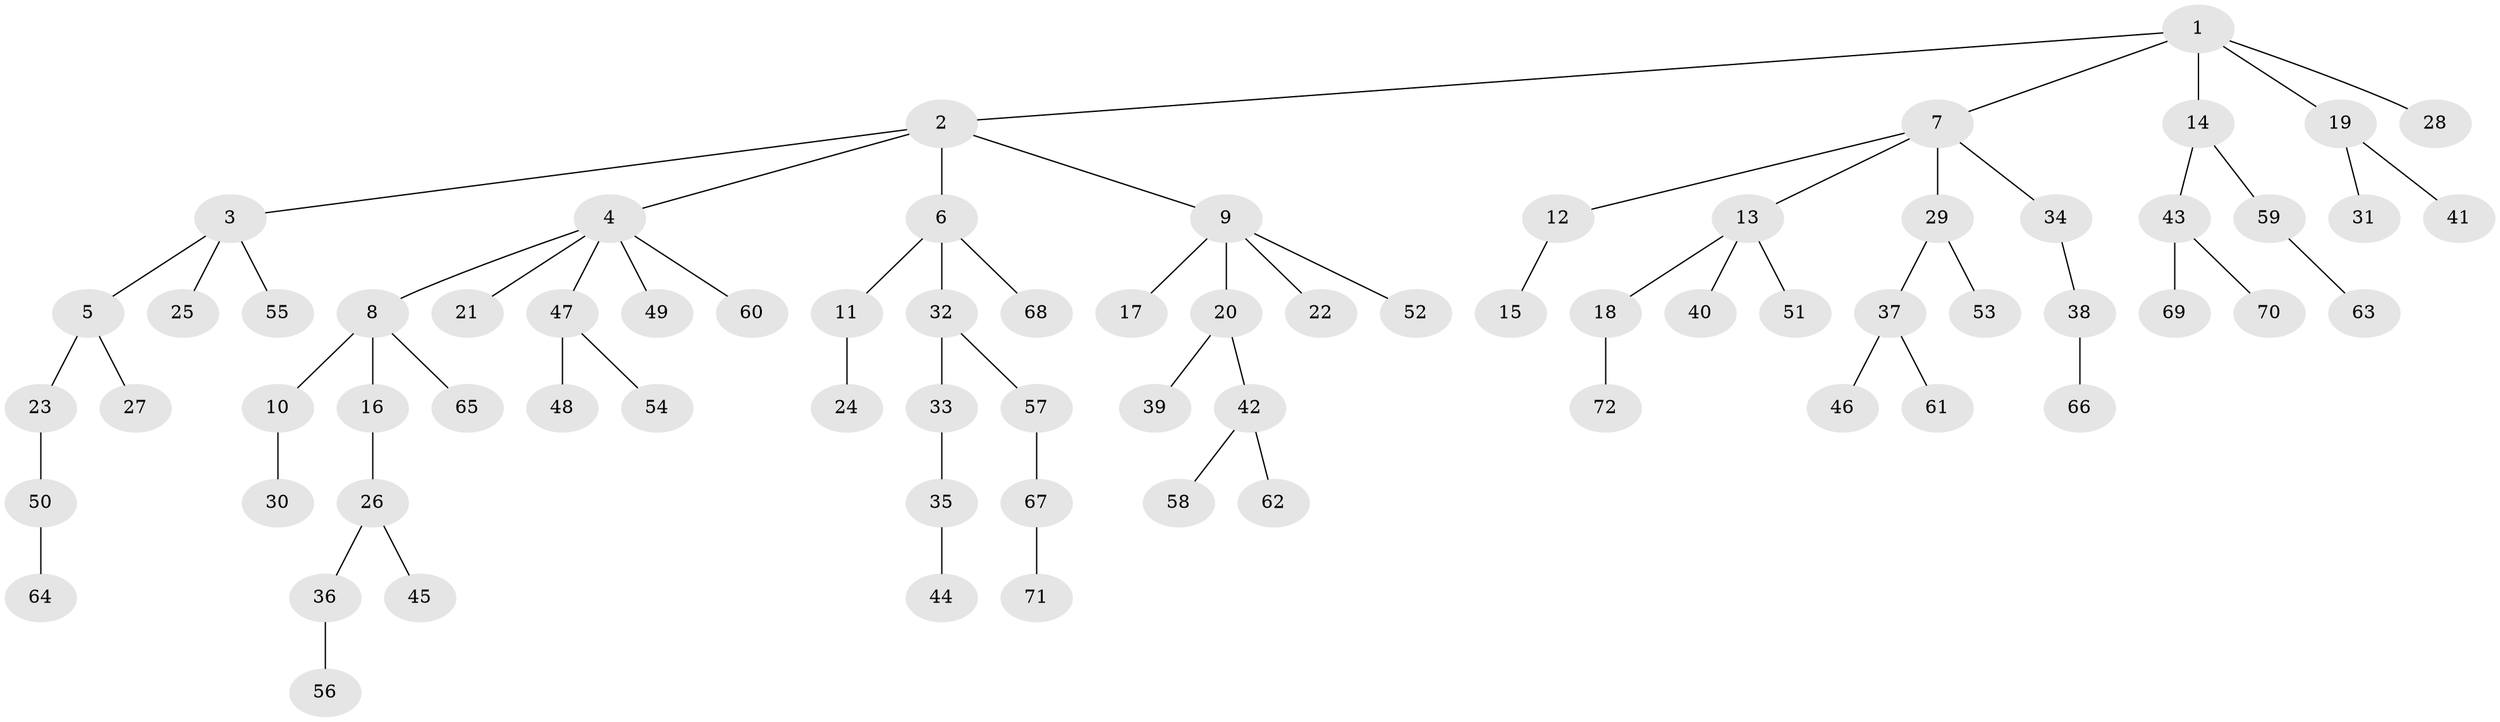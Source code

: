 // coarse degree distribution, {5: 0.06818181818181818, 3: 0.13636363636363635, 2: 0.2727272727272727, 4: 0.045454545454545456, 1: 0.4772727272727273}
// Generated by graph-tools (version 1.1) at 2025/37/03/04/25 23:37:28]
// undirected, 72 vertices, 71 edges
graph export_dot {
  node [color=gray90,style=filled];
  1;
  2;
  3;
  4;
  5;
  6;
  7;
  8;
  9;
  10;
  11;
  12;
  13;
  14;
  15;
  16;
  17;
  18;
  19;
  20;
  21;
  22;
  23;
  24;
  25;
  26;
  27;
  28;
  29;
  30;
  31;
  32;
  33;
  34;
  35;
  36;
  37;
  38;
  39;
  40;
  41;
  42;
  43;
  44;
  45;
  46;
  47;
  48;
  49;
  50;
  51;
  52;
  53;
  54;
  55;
  56;
  57;
  58;
  59;
  60;
  61;
  62;
  63;
  64;
  65;
  66;
  67;
  68;
  69;
  70;
  71;
  72;
  1 -- 2;
  1 -- 7;
  1 -- 14;
  1 -- 19;
  1 -- 28;
  2 -- 3;
  2 -- 4;
  2 -- 6;
  2 -- 9;
  3 -- 5;
  3 -- 25;
  3 -- 55;
  4 -- 8;
  4 -- 21;
  4 -- 47;
  4 -- 49;
  4 -- 60;
  5 -- 23;
  5 -- 27;
  6 -- 11;
  6 -- 32;
  6 -- 68;
  7 -- 12;
  7 -- 13;
  7 -- 29;
  7 -- 34;
  8 -- 10;
  8 -- 16;
  8 -- 65;
  9 -- 17;
  9 -- 20;
  9 -- 22;
  9 -- 52;
  10 -- 30;
  11 -- 24;
  12 -- 15;
  13 -- 18;
  13 -- 40;
  13 -- 51;
  14 -- 43;
  14 -- 59;
  16 -- 26;
  18 -- 72;
  19 -- 31;
  19 -- 41;
  20 -- 39;
  20 -- 42;
  23 -- 50;
  26 -- 36;
  26 -- 45;
  29 -- 37;
  29 -- 53;
  32 -- 33;
  32 -- 57;
  33 -- 35;
  34 -- 38;
  35 -- 44;
  36 -- 56;
  37 -- 46;
  37 -- 61;
  38 -- 66;
  42 -- 58;
  42 -- 62;
  43 -- 69;
  43 -- 70;
  47 -- 48;
  47 -- 54;
  50 -- 64;
  57 -- 67;
  59 -- 63;
  67 -- 71;
}

